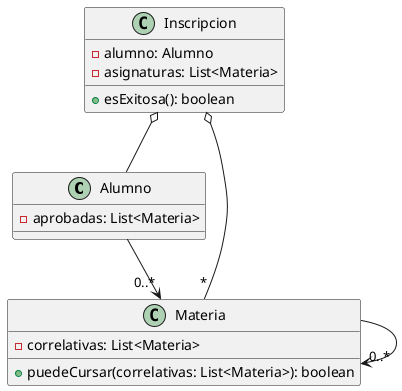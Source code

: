 @startuml

Alumno --> "0..*"Materia
Inscripcion o--"*" Materia
Inscripcion o-- Alumno
Materia --> "0..*"Materia

class Inscripcion {
- alumno: Alumno
- asignaturas: List<Materia>
+ esExitosa(): boolean
}

class Materia {
- correlativas: List<Materia>
+ puedeCursar(correlativas: List<Materia>): boolean
}

class Alumno {
- aprobadas: List<Materia>
}

@enduml